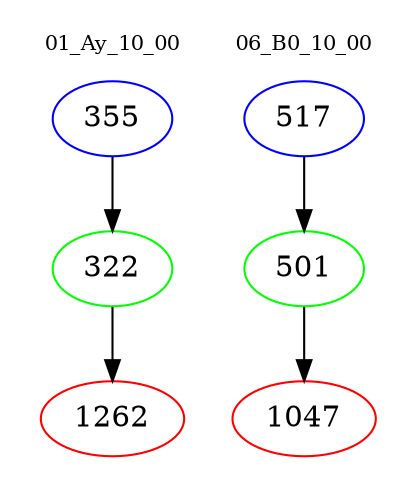 digraph{
subgraph cluster_0 {
color = white
label = "01_Ay_10_00";
fontsize=10;
T0_355 [label="355", color="blue"]
T0_355 -> T0_322 [color="black"]
T0_322 [label="322", color="green"]
T0_322 -> T0_1262 [color="black"]
T0_1262 [label="1262", color="red"]
}
subgraph cluster_1 {
color = white
label = "06_B0_10_00";
fontsize=10;
T1_517 [label="517", color="blue"]
T1_517 -> T1_501 [color="black"]
T1_501 [label="501", color="green"]
T1_501 -> T1_1047 [color="black"]
T1_1047 [label="1047", color="red"]
}
}
